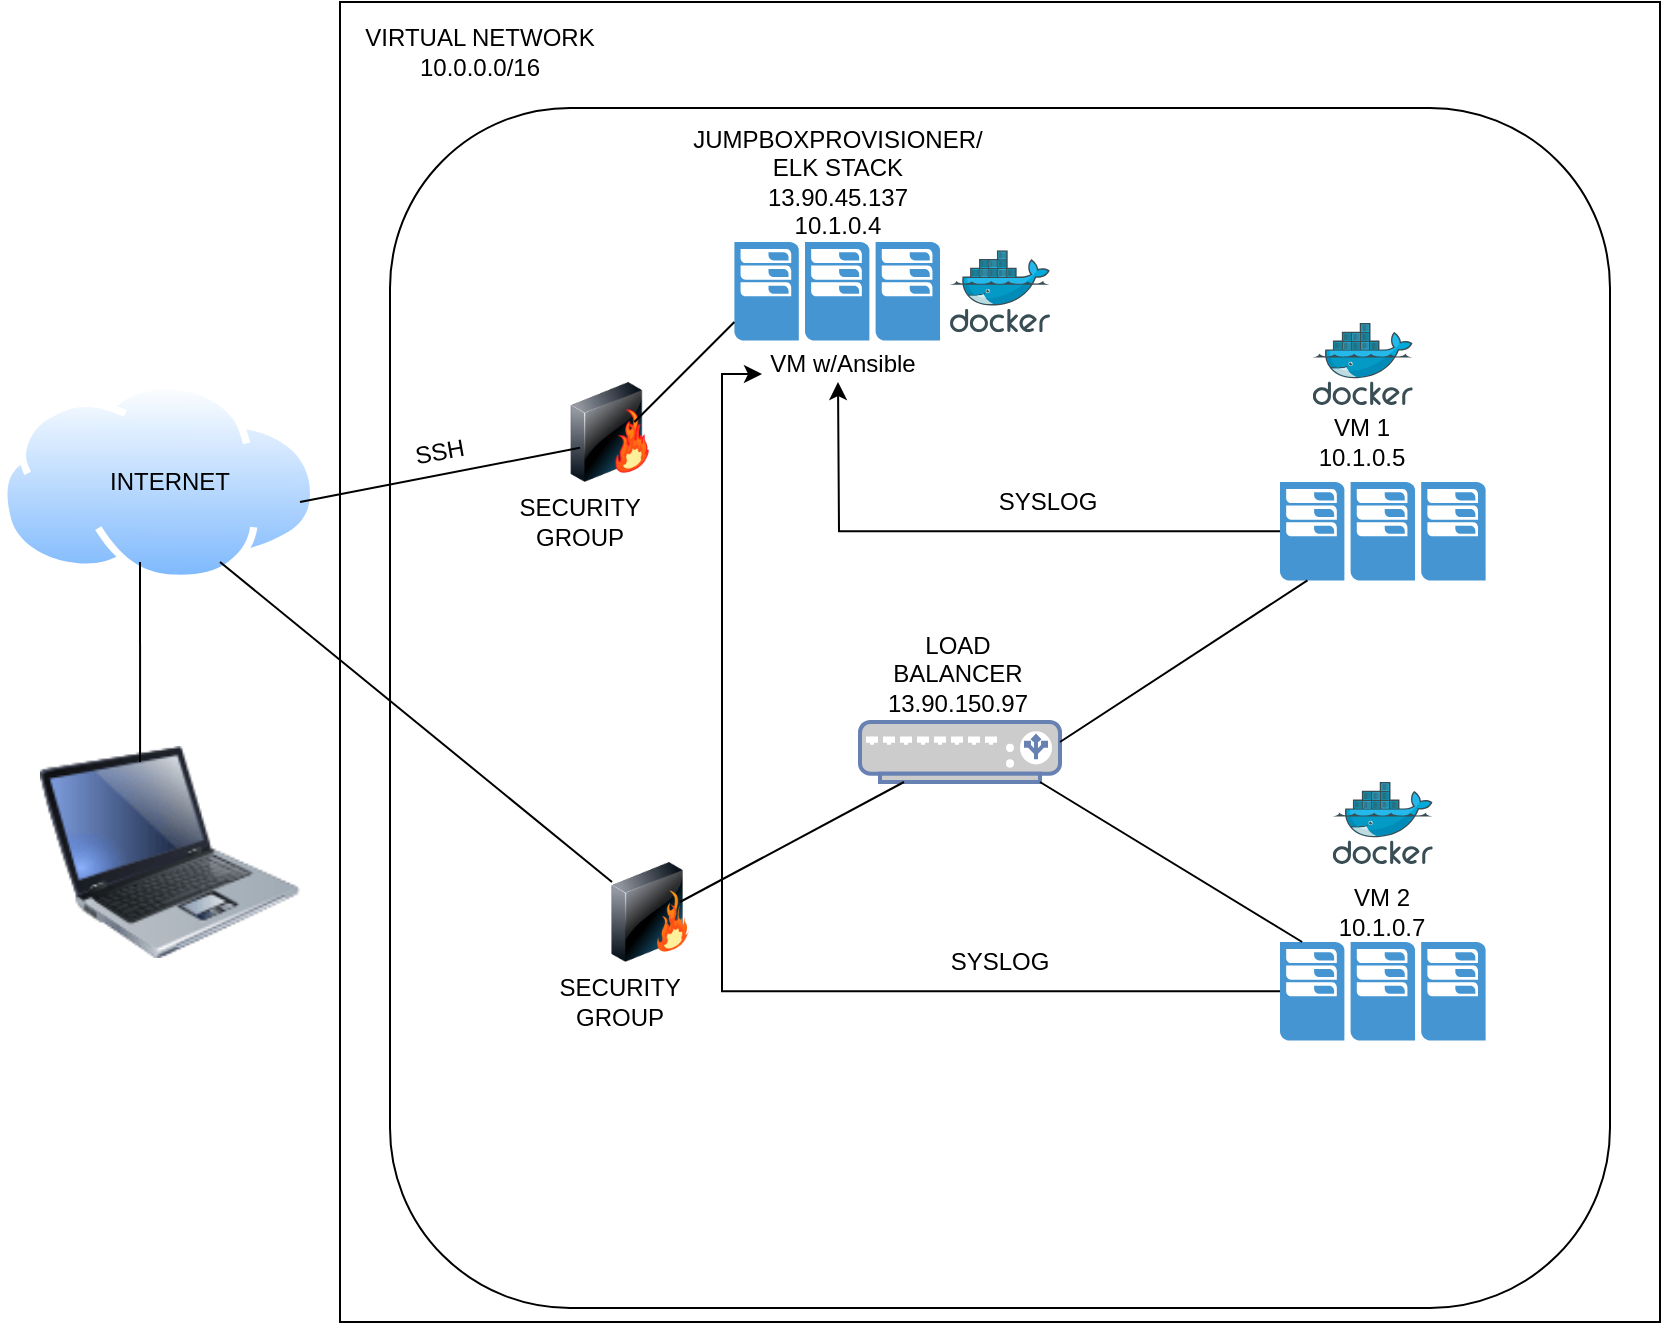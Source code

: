 <mxfile version="13.1.6" type="google"><diagram id="gS_RBKxiSwLX-bX1UAmV" name="Page-1"><mxGraphModel dx="978" dy="697" grid="1" gridSize="10" guides="1" tooltips="1" connect="1" arrows="1" fold="1" page="1" pageScale="1" pageWidth="850" pageHeight="1100" math="0" shadow="0"><root><mxCell id="0"/><mxCell id="1" parent="0"/><mxCell id="_5QJteksQLTaLQ8RV9hl-1" value="" style="aspect=fixed;perimeter=ellipsePerimeter;html=1;align=center;shadow=0;dashed=0;spacingTop=3;image;image=img/lib/active_directory/internet_cloud.svg;" vertex="1" parent="1"><mxGeometry x="2.665e-15" y="210" width="158.73" height="100" as="geometry"/></mxCell><mxCell id="_5QJteksQLTaLQ8RV9hl-2" value="" style="image;html=1;labelBackgroundColor=#ffffff;image=img/lib/clip_art/computers/Laptop_128x128.png" vertex="1" parent="1"><mxGeometry x="19.99" y="390" width="130" height="110" as="geometry"/></mxCell><mxCell id="_5QJteksQLTaLQ8RV9hl-4" value="INTERNET" style="text;html=1;strokeColor=none;fillColor=none;align=center;verticalAlign=middle;whiteSpace=wrap;rounded=0;" vertex="1" parent="1"><mxGeometry x="34.99" y="245" width="100" height="30" as="geometry"/></mxCell><mxCell id="_5QJteksQLTaLQ8RV9hl-8" value="" style="endArrow=none;html=1;exitX=0.385;exitY=0.091;exitDx=0;exitDy=0;exitPerimeter=0;" edge="1" parent="1" source="_5QJteksQLTaLQ8RV9hl-2"><mxGeometry width="50" height="50" relative="1" as="geometry"><mxPoint x="70" y="290" as="sourcePoint"/><mxPoint x="70" y="300" as="targetPoint"/></mxGeometry></mxCell><mxCell id="_5QJteksQLTaLQ8RV9hl-9" value="" style="whiteSpace=wrap;html=1;aspect=fixed;" vertex="1" parent="1"><mxGeometry x="170" y="20" width="660" height="660" as="geometry"/></mxCell><mxCell id="_5QJteksQLTaLQ8RV9hl-10" value="VIRTUAL NETWORK 10.0.0.0/16" style="text;html=1;strokeColor=none;fillColor=none;align=center;verticalAlign=middle;whiteSpace=wrap;rounded=0;" vertex="1" parent="1"><mxGeometry x="150" y="20" width="180" height="50" as="geometry"/></mxCell><mxCell id="_5QJteksQLTaLQ8RV9hl-11" value="" style="rounded=1;whiteSpace=wrap;html=1;" vertex="1" parent="1"><mxGeometry x="195" y="73" width="610" height="600" as="geometry"/></mxCell><mxCell id="_5QJteksQLTaLQ8RV9hl-12" value="JUMPBOXPROVISIONER/&lt;br&gt;ELK STACK&lt;br&gt;13.90.45.137&lt;br&gt;10.1.0.4" style="text;html=1;strokeColor=none;fillColor=none;align=center;verticalAlign=middle;whiteSpace=wrap;rounded=0;" vertex="1" parent="1"><mxGeometry x="333.6" y="100" width="170" height="20" as="geometry"/></mxCell><mxCell id="_5QJteksQLTaLQ8RV9hl-13" value="" style="image;html=1;labelBackgroundColor=#ffffff;image=img/lib/clip_art/networking/Firewall-page1_128x128.png" vertex="1" parent="1"><mxGeometry x="270" y="210" width="70" height="50" as="geometry"/></mxCell><mxCell id="_5QJteksQLTaLQ8RV9hl-17" value="" style="endArrow=none;html=1;entryX=0.286;entryY=0.658;entryDx=0;entryDy=0;entryPerimeter=0;" edge="1" parent="1" target="_5QJteksQLTaLQ8RV9hl-13"><mxGeometry width="50" height="50" relative="1" as="geometry"><mxPoint x="150" y="270" as="sourcePoint"/><mxPoint x="200" y="220" as="targetPoint"/></mxGeometry></mxCell><mxCell id="_5QJteksQLTaLQ8RV9hl-18" value="" style="image;html=1;labelBackgroundColor=#ffffff;image=img/lib/clip_art/networking/Firewall_128x128.png" vertex="1" parent="1"><mxGeometry x="300" y="450" width="50" height="50" as="geometry"/></mxCell><mxCell id="_5QJteksQLTaLQ8RV9hl-19" value="" style="fontColor=#0066CC;verticalAlign=top;verticalLabelPosition=bottom;labelPosition=center;align=center;html=1;outlineConnect=0;fillColor=#CCCCCC;strokeColor=#6881B3;gradientColor=none;gradientDirection=north;strokeWidth=2;shape=mxgraph.networks.load_balancer;" vertex="1" parent="1"><mxGeometry x="430" y="380" width="100" height="30" as="geometry"/></mxCell><mxCell id="_5QJteksQLTaLQ8RV9hl-23" value="" style="pointerEvents=1;shadow=0;dashed=0;html=1;strokeColor=none;fillColor=#4495D1;labelPosition=center;verticalLabelPosition=bottom;verticalAlign=top;align=center;outlineConnect=0;shape=mxgraph.veeam.cluster;" vertex="1" parent="1"><mxGeometry x="367.2" y="140" width="102.8" height="49.2" as="geometry"/></mxCell><mxCell id="_5QJteksQLTaLQ8RV9hl-24" value="SECURITY GROUP" style="text;html=1;strokeColor=none;fillColor=none;align=center;verticalAlign=middle;whiteSpace=wrap;rounded=0;" vertex="1" parent="1"><mxGeometry x="290" y="510" width="40" height="20" as="geometry"/></mxCell><mxCell id="_5QJteksQLTaLQ8RV9hl-25" value="VM w/Ansible" style="text;html=1;strokeColor=none;fillColor=none;align=center;verticalAlign=middle;whiteSpace=wrap;rounded=0;" vertex="1" parent="1"><mxGeometry x="381" y="191" width="81" height="20" as="geometry"/></mxCell><mxCell id="_5QJteksQLTaLQ8RV9hl-26" value="SECURITY GROUP" style="text;html=1;strokeColor=none;fillColor=none;align=center;verticalAlign=middle;whiteSpace=wrap;rounded=0;" vertex="1" parent="1"><mxGeometry x="270" y="270" width="40" height="20" as="geometry"/></mxCell><mxCell id="_5QJteksQLTaLQ8RV9hl-27" value="" style="endArrow=none;html=1;" edge="1" parent="1"><mxGeometry width="50" height="50" relative="1" as="geometry"><mxPoint x="306" y="460" as="sourcePoint"/><mxPoint x="110" y="300" as="targetPoint"/></mxGeometry></mxCell><mxCell id="_5QJteksQLTaLQ8RV9hl-28" value="LOAD BALANCER&lt;br&gt;13.90.150.97" style="text;html=1;strokeColor=none;fillColor=none;align=center;verticalAlign=middle;whiteSpace=wrap;rounded=0;" vertex="1" parent="1"><mxGeometry x="429" y="346" width="100" height="20" as="geometry"/></mxCell><mxCell id="_5QJteksQLTaLQ8RV9hl-33" value="" style="endArrow=none;html=1;" edge="1" parent="1" target="_5QJteksQLTaLQ8RV9hl-19"><mxGeometry width="50" height="50" relative="1" as="geometry"><mxPoint x="340" y="470" as="sourcePoint"/><mxPoint x="390" y="420" as="targetPoint"/></mxGeometry></mxCell><mxCell id="_5QJteksQLTaLQ8RV9hl-45" style="edgeStyle=orthogonalEdgeStyle;rounded=0;orthogonalLoop=1;jettySize=auto;html=1;" edge="1" parent="1" source="_5QJteksQLTaLQ8RV9hl-35"><mxGeometry relative="1" as="geometry"><mxPoint x="419" y="210" as="targetPoint"/></mxGeometry></mxCell><mxCell id="_5QJteksQLTaLQ8RV9hl-35" value="" style="pointerEvents=1;shadow=0;dashed=0;html=1;strokeColor=none;fillColor=#4495D1;labelPosition=center;verticalLabelPosition=bottom;verticalAlign=top;align=center;outlineConnect=0;shape=mxgraph.veeam.cluster;" vertex="1" parent="1"><mxGeometry x="640" y="260" width="102.8" height="49.2" as="geometry"/></mxCell><mxCell id="_5QJteksQLTaLQ8RV9hl-46" style="edgeStyle=orthogonalEdgeStyle;rounded=0;orthogonalLoop=1;jettySize=auto;html=1;entryX=0;entryY=0.75;entryDx=0;entryDy=0;" edge="1" parent="1" source="_5QJteksQLTaLQ8RV9hl-36" target="_5QJteksQLTaLQ8RV9hl-25"><mxGeometry relative="1" as="geometry"/></mxCell><mxCell id="_5QJteksQLTaLQ8RV9hl-36" value="" style="pointerEvents=1;shadow=0;dashed=0;html=1;strokeColor=none;fillColor=#4495D1;labelPosition=center;verticalLabelPosition=bottom;verticalAlign=top;align=center;outlineConnect=0;shape=mxgraph.veeam.cluster;" vertex="1" parent="1"><mxGeometry x="640" y="490" width="102.8" height="49.2" as="geometry"/></mxCell><mxCell id="_5QJteksQLTaLQ8RV9hl-38" value="" style="endArrow=none;html=1;" edge="1" parent="1" target="_5QJteksQLTaLQ8RV9hl-35"><mxGeometry width="50" height="50" relative="1" as="geometry"><mxPoint x="530" y="390" as="sourcePoint"/><mxPoint x="580" y="340" as="targetPoint"/></mxGeometry></mxCell><mxCell id="_5QJteksQLTaLQ8RV9hl-39" value="" style="endArrow=none;html=1;" edge="1" parent="1" target="_5QJteksQLTaLQ8RV9hl-36"><mxGeometry width="50" height="50" relative="1" as="geometry"><mxPoint x="520" y="410" as="sourcePoint"/><mxPoint x="570" y="360" as="targetPoint"/></mxGeometry></mxCell><mxCell id="_5QJteksQLTaLQ8RV9hl-40" value="VM 1&lt;br&gt;10.1.0.5" style="text;html=1;strokeColor=none;fillColor=none;align=center;verticalAlign=middle;whiteSpace=wrap;rounded=0;" vertex="1" parent="1"><mxGeometry x="661.4" y="230" width="40" height="20" as="geometry"/></mxCell><mxCell id="_5QJteksQLTaLQ8RV9hl-41" value="VM 2&lt;br&gt;10.1.0.7" style="text;html=1;strokeColor=none;fillColor=none;align=center;verticalAlign=middle;whiteSpace=wrap;rounded=0;" vertex="1" parent="1"><mxGeometry x="671.4" y="465" width="40" height="20" as="geometry"/></mxCell><mxCell id="_5QJteksQLTaLQ8RV9hl-42" value="SSH" style="text;html=1;strokeColor=none;fillColor=none;align=center;verticalAlign=middle;whiteSpace=wrap;rounded=0;rotation=-10;" vertex="1" parent="1"><mxGeometry x="200" y="235.4" width="40" height="20" as="geometry"/></mxCell><mxCell id="_5QJteksQLTaLQ8RV9hl-43" value="" style="endArrow=none;html=1;" edge="1" parent="1"><mxGeometry width="50" height="50" relative="1" as="geometry"><mxPoint x="317.2" y="230" as="sourcePoint"/><mxPoint x="367.2" y="180" as="targetPoint"/></mxGeometry></mxCell><mxCell id="_5QJteksQLTaLQ8RV9hl-47" value="SYSLOG" style="text;html=1;strokeColor=none;fillColor=none;align=center;verticalAlign=middle;whiteSpace=wrap;rounded=0;" vertex="1" parent="1"><mxGeometry x="480" y="490" width="40" height="20" as="geometry"/></mxCell><mxCell id="_5QJteksQLTaLQ8RV9hl-48" value="SYSLOG" style="text;html=1;strokeColor=none;fillColor=none;align=center;verticalAlign=middle;whiteSpace=wrap;rounded=0;" vertex="1" parent="1"><mxGeometry x="503.6" y="260" width="40" height="20" as="geometry"/></mxCell><mxCell id="_5QJteksQLTaLQ8RV9hl-49" value="" style="aspect=fixed;html=1;points=[];align=center;image;fontSize=12;image=img/lib/mscae/Docker.svg;" vertex="1" parent="1"><mxGeometry x="475" y="144.1" width="50" height="41" as="geometry"/></mxCell><mxCell id="_5QJteksQLTaLQ8RV9hl-50" value="" style="aspect=fixed;html=1;points=[];align=center;image;fontSize=12;image=img/lib/mscae/Docker.svg;" vertex="1" parent="1"><mxGeometry x="656.4" y="180.5" width="50" height="41" as="geometry"/></mxCell><mxCell id="_5QJteksQLTaLQ8RV9hl-51" value="" style="aspect=fixed;html=1;points=[];align=center;image;fontSize=12;image=img/lib/mscae/Docker.svg;" vertex="1" parent="1"><mxGeometry x="666.4" y="410" width="50" height="41" as="geometry"/></mxCell></root></mxGraphModel></diagram></mxfile>